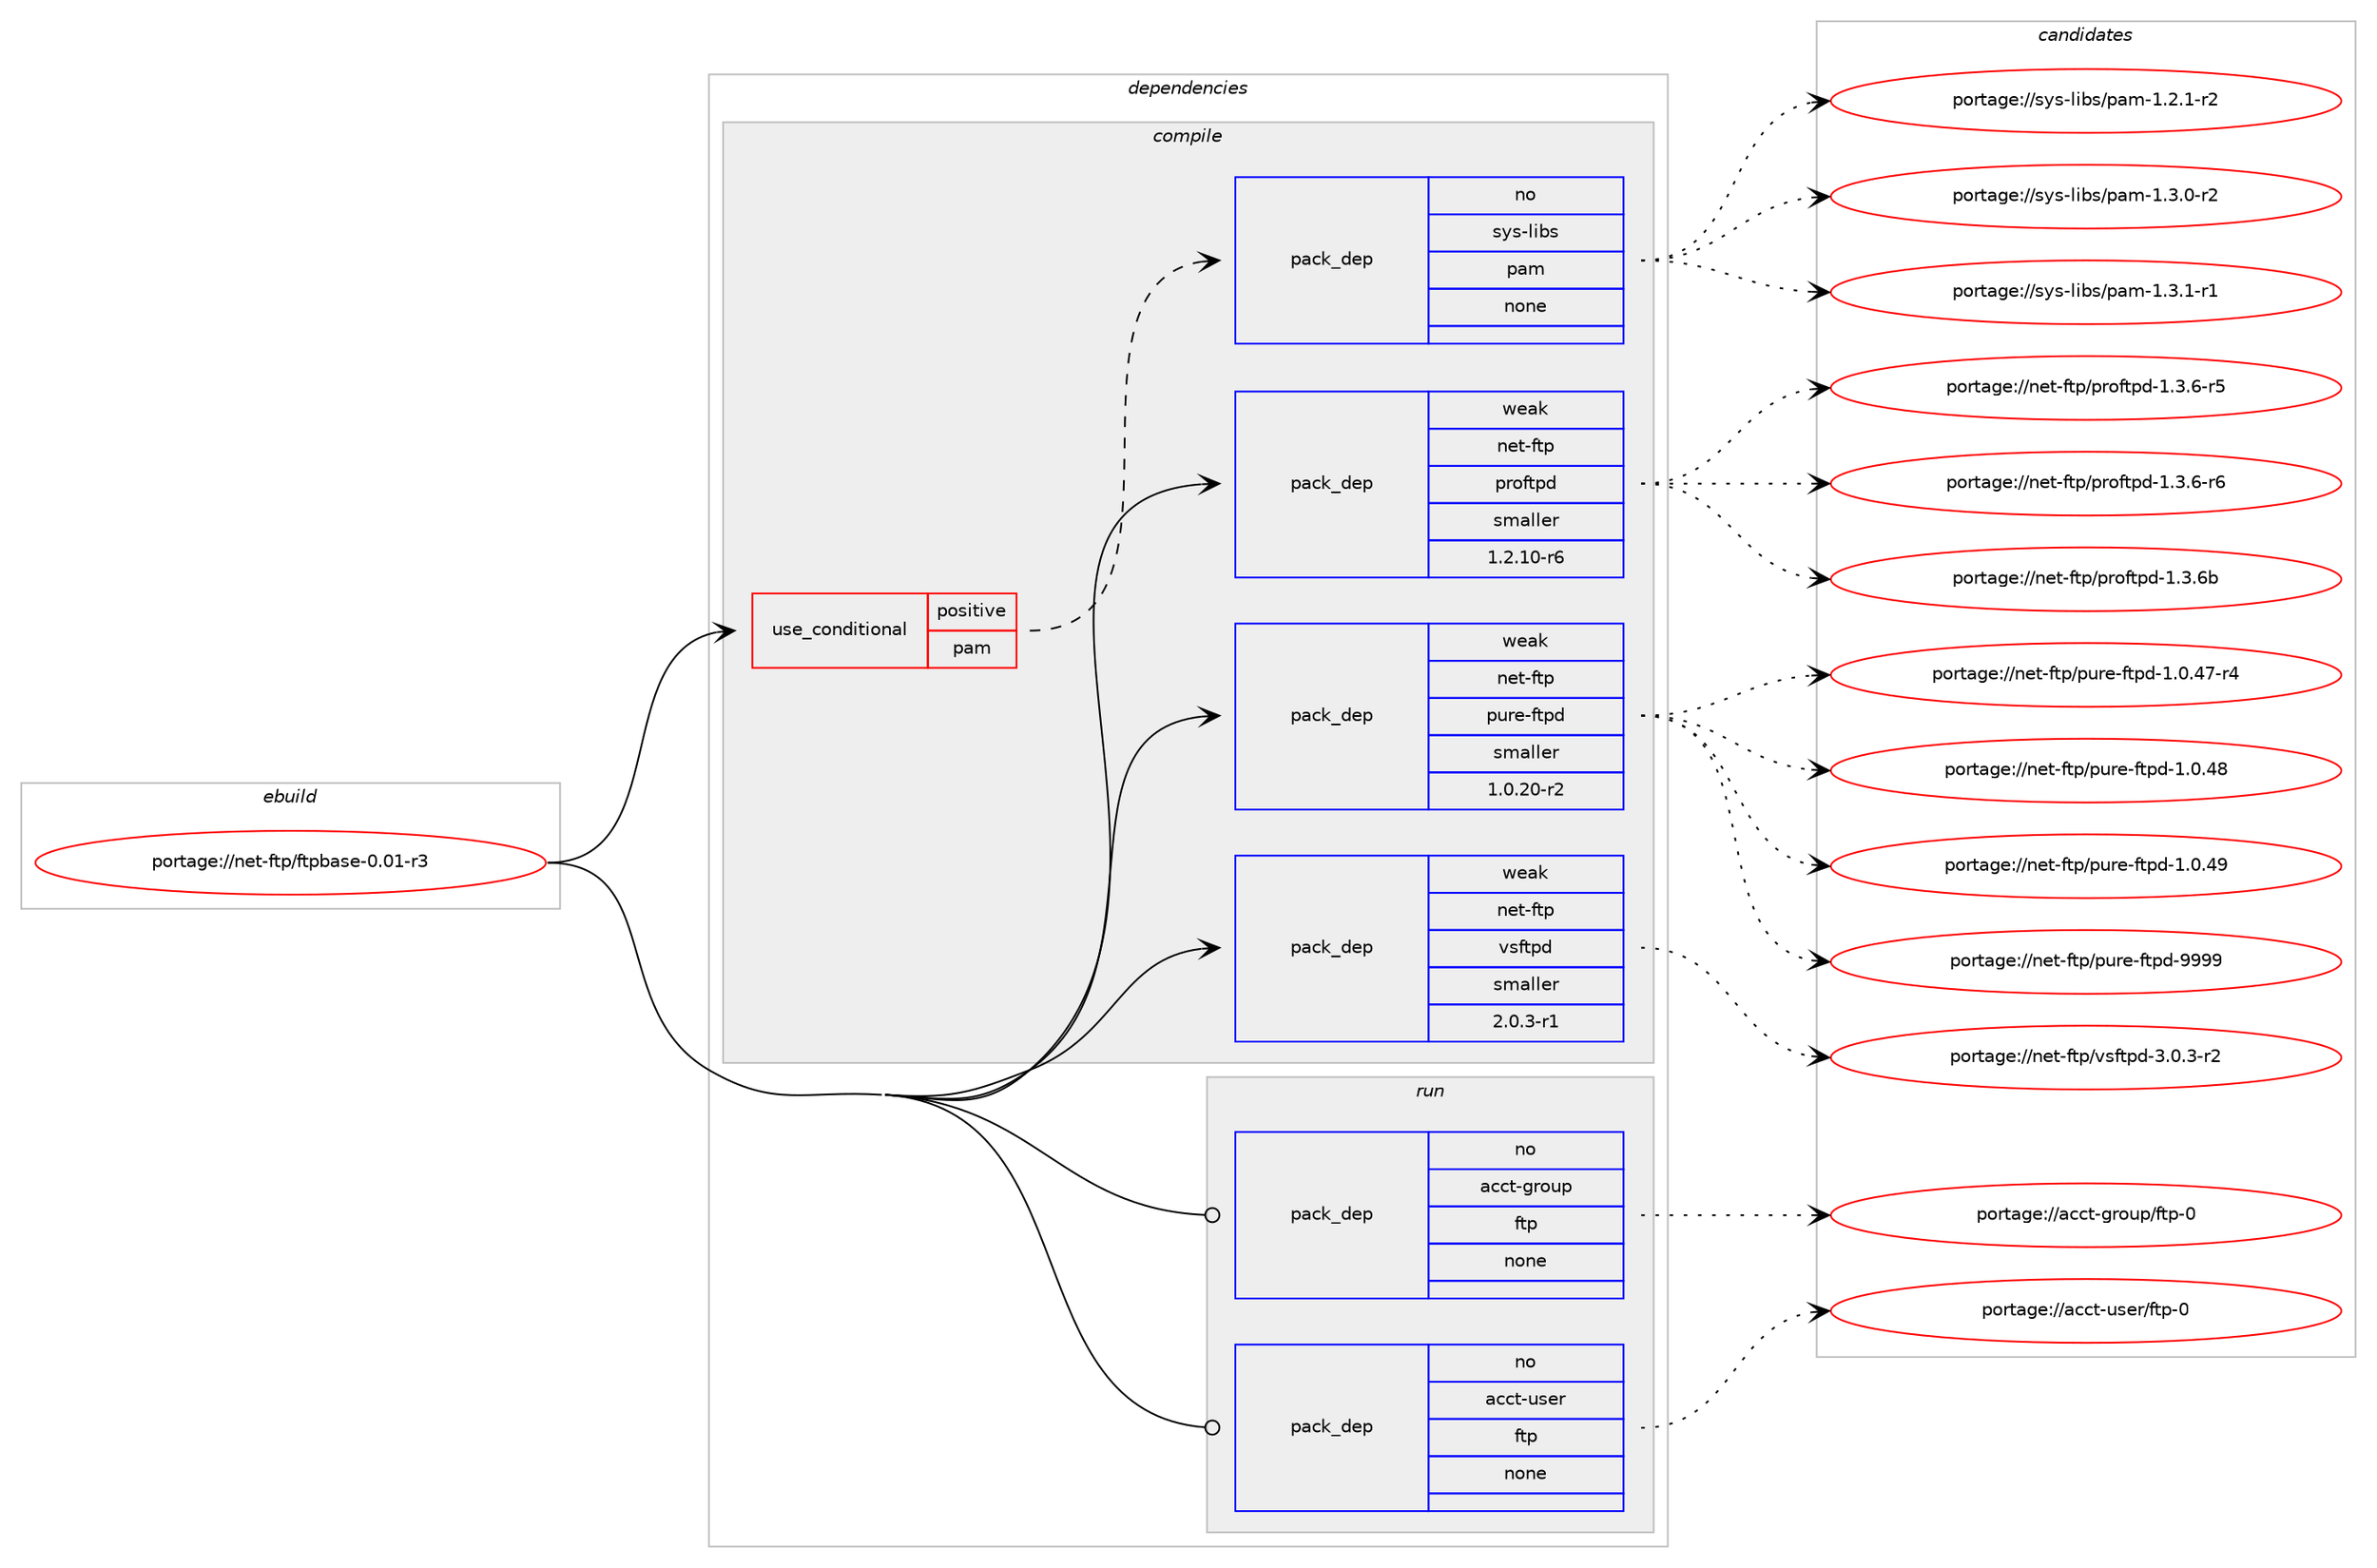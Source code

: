 digraph prolog {

# *************
# Graph options
# *************

newrank=true;
concentrate=true;
compound=true;
graph [rankdir=LR,fontname=Helvetica,fontsize=10,ranksep=1.5];#, ranksep=2.5, nodesep=0.2];
edge  [arrowhead=vee];
node  [fontname=Helvetica,fontsize=10];

# **********
# The ebuild
# **********

subgraph cluster_leftcol {
color=gray;
rank=same;
label=<<i>ebuild</i>>;
id [label="portage://net-ftp/ftpbase-0.01-r3", color=red, width=4, href="../net-ftp/ftpbase-0.01-r3.svg"];
}

# ****************
# The dependencies
# ****************

subgraph cluster_midcol {
color=gray;
label=<<i>dependencies</i>>;
subgraph cluster_compile {
fillcolor="#eeeeee";
style=filled;
label=<<i>compile</i>>;
subgraph cond88501 {
dependency354130 [label=<<TABLE BORDER="0" CELLBORDER="1" CELLSPACING="0" CELLPADDING="4"><TR><TD ROWSPAN="3" CELLPADDING="10">use_conditional</TD></TR><TR><TD>positive</TD></TR><TR><TD>pam</TD></TR></TABLE>>, shape=none, color=red];
subgraph pack259771 {
dependency354131 [label=<<TABLE BORDER="0" CELLBORDER="1" CELLSPACING="0" CELLPADDING="4" WIDTH="220"><TR><TD ROWSPAN="6" CELLPADDING="30">pack_dep</TD></TR><TR><TD WIDTH="110">no</TD></TR><TR><TD>sys-libs</TD></TR><TR><TD>pam</TD></TR><TR><TD>none</TD></TR><TR><TD></TD></TR></TABLE>>, shape=none, color=blue];
}
dependency354130:e -> dependency354131:w [weight=20,style="dashed",arrowhead="vee"];
}
id:e -> dependency354130:w [weight=20,style="solid",arrowhead="vee"];
subgraph pack259772 {
dependency354132 [label=<<TABLE BORDER="0" CELLBORDER="1" CELLSPACING="0" CELLPADDING="4" WIDTH="220"><TR><TD ROWSPAN="6" CELLPADDING="30">pack_dep</TD></TR><TR><TD WIDTH="110">weak</TD></TR><TR><TD>net-ftp</TD></TR><TR><TD>proftpd</TD></TR><TR><TD>smaller</TD></TR><TR><TD>1.2.10-r6</TD></TR></TABLE>>, shape=none, color=blue];
}
id:e -> dependency354132:w [weight=20,style="solid",arrowhead="vee"];
subgraph pack259773 {
dependency354133 [label=<<TABLE BORDER="0" CELLBORDER="1" CELLSPACING="0" CELLPADDING="4" WIDTH="220"><TR><TD ROWSPAN="6" CELLPADDING="30">pack_dep</TD></TR><TR><TD WIDTH="110">weak</TD></TR><TR><TD>net-ftp</TD></TR><TR><TD>pure-ftpd</TD></TR><TR><TD>smaller</TD></TR><TR><TD>1.0.20-r2</TD></TR></TABLE>>, shape=none, color=blue];
}
id:e -> dependency354133:w [weight=20,style="solid",arrowhead="vee"];
subgraph pack259774 {
dependency354134 [label=<<TABLE BORDER="0" CELLBORDER="1" CELLSPACING="0" CELLPADDING="4" WIDTH="220"><TR><TD ROWSPAN="6" CELLPADDING="30">pack_dep</TD></TR><TR><TD WIDTH="110">weak</TD></TR><TR><TD>net-ftp</TD></TR><TR><TD>vsftpd</TD></TR><TR><TD>smaller</TD></TR><TR><TD>2.0.3-r1</TD></TR></TABLE>>, shape=none, color=blue];
}
id:e -> dependency354134:w [weight=20,style="solid",arrowhead="vee"];
}
subgraph cluster_compileandrun {
fillcolor="#eeeeee";
style=filled;
label=<<i>compile and run</i>>;
}
subgraph cluster_run {
fillcolor="#eeeeee";
style=filled;
label=<<i>run</i>>;
subgraph pack259775 {
dependency354135 [label=<<TABLE BORDER="0" CELLBORDER="1" CELLSPACING="0" CELLPADDING="4" WIDTH="220"><TR><TD ROWSPAN="6" CELLPADDING="30">pack_dep</TD></TR><TR><TD WIDTH="110">no</TD></TR><TR><TD>acct-group</TD></TR><TR><TD>ftp</TD></TR><TR><TD>none</TD></TR><TR><TD></TD></TR></TABLE>>, shape=none, color=blue];
}
id:e -> dependency354135:w [weight=20,style="solid",arrowhead="odot"];
subgraph pack259776 {
dependency354136 [label=<<TABLE BORDER="0" CELLBORDER="1" CELLSPACING="0" CELLPADDING="4" WIDTH="220"><TR><TD ROWSPAN="6" CELLPADDING="30">pack_dep</TD></TR><TR><TD WIDTH="110">no</TD></TR><TR><TD>acct-user</TD></TR><TR><TD>ftp</TD></TR><TR><TD>none</TD></TR><TR><TD></TD></TR></TABLE>>, shape=none, color=blue];
}
id:e -> dependency354136:w [weight=20,style="solid",arrowhead="odot"];
}
}

# **************
# The candidates
# **************

subgraph cluster_choices {
rank=same;
color=gray;
label=<<i>candidates</i>>;

subgraph choice259771 {
color=black;
nodesep=1;
choiceportage115121115451081059811547112971094549465046494511450 [label="portage://sys-libs/pam-1.2.1-r2", color=red, width=4,href="../sys-libs/pam-1.2.1-r2.svg"];
choiceportage115121115451081059811547112971094549465146484511450 [label="portage://sys-libs/pam-1.3.0-r2", color=red, width=4,href="../sys-libs/pam-1.3.0-r2.svg"];
choiceportage115121115451081059811547112971094549465146494511449 [label="portage://sys-libs/pam-1.3.1-r1", color=red, width=4,href="../sys-libs/pam-1.3.1-r1.svg"];
dependency354131:e -> choiceportage115121115451081059811547112971094549465046494511450:w [style=dotted,weight="100"];
dependency354131:e -> choiceportage115121115451081059811547112971094549465146484511450:w [style=dotted,weight="100"];
dependency354131:e -> choiceportage115121115451081059811547112971094549465146494511449:w [style=dotted,weight="100"];
}
subgraph choice259772 {
color=black;
nodesep=1;
choiceportage11010111645102116112471121141111021161121004549465146544511453 [label="portage://net-ftp/proftpd-1.3.6-r5", color=red, width=4,href="../net-ftp/proftpd-1.3.6-r5.svg"];
choiceportage11010111645102116112471121141111021161121004549465146544511454 [label="portage://net-ftp/proftpd-1.3.6-r6", color=red, width=4,href="../net-ftp/proftpd-1.3.6-r6.svg"];
choiceportage110101116451021161124711211411110211611210045494651465498 [label="portage://net-ftp/proftpd-1.3.6b", color=red, width=4,href="../net-ftp/proftpd-1.3.6b.svg"];
dependency354132:e -> choiceportage11010111645102116112471121141111021161121004549465146544511453:w [style=dotted,weight="100"];
dependency354132:e -> choiceportage11010111645102116112471121141111021161121004549465146544511454:w [style=dotted,weight="100"];
dependency354132:e -> choiceportage110101116451021161124711211411110211611210045494651465498:w [style=dotted,weight="100"];
}
subgraph choice259773 {
color=black;
nodesep=1;
choiceportage110101116451021161124711211711410145102116112100454946484652554511452 [label="portage://net-ftp/pure-ftpd-1.0.47-r4", color=red, width=4,href="../net-ftp/pure-ftpd-1.0.47-r4.svg"];
choiceportage11010111645102116112471121171141014510211611210045494648465256 [label="portage://net-ftp/pure-ftpd-1.0.48", color=red, width=4,href="../net-ftp/pure-ftpd-1.0.48.svg"];
choiceportage11010111645102116112471121171141014510211611210045494648465257 [label="portage://net-ftp/pure-ftpd-1.0.49", color=red, width=4,href="../net-ftp/pure-ftpd-1.0.49.svg"];
choiceportage1101011164510211611247112117114101451021161121004557575757 [label="portage://net-ftp/pure-ftpd-9999", color=red, width=4,href="../net-ftp/pure-ftpd-9999.svg"];
dependency354133:e -> choiceportage110101116451021161124711211711410145102116112100454946484652554511452:w [style=dotted,weight="100"];
dependency354133:e -> choiceportage11010111645102116112471121171141014510211611210045494648465256:w [style=dotted,weight="100"];
dependency354133:e -> choiceportage11010111645102116112471121171141014510211611210045494648465257:w [style=dotted,weight="100"];
dependency354133:e -> choiceportage1101011164510211611247112117114101451021161121004557575757:w [style=dotted,weight="100"];
}
subgraph choice259774 {
color=black;
nodesep=1;
choiceportage11010111645102116112471181151021161121004551464846514511450 [label="portage://net-ftp/vsftpd-3.0.3-r2", color=red, width=4,href="../net-ftp/vsftpd-3.0.3-r2.svg"];
dependency354134:e -> choiceportage11010111645102116112471181151021161121004551464846514511450:w [style=dotted,weight="100"];
}
subgraph choice259775 {
color=black;
nodesep=1;
choiceportage97999911645103114111117112471021161124548 [label="portage://acct-group/ftp-0", color=red, width=4,href="../acct-group/ftp-0.svg"];
dependency354135:e -> choiceportage97999911645103114111117112471021161124548:w [style=dotted,weight="100"];
}
subgraph choice259776 {
color=black;
nodesep=1;
choiceportage97999911645117115101114471021161124548 [label="portage://acct-user/ftp-0", color=red, width=4,href="../acct-user/ftp-0.svg"];
dependency354136:e -> choiceportage97999911645117115101114471021161124548:w [style=dotted,weight="100"];
}
}

}

